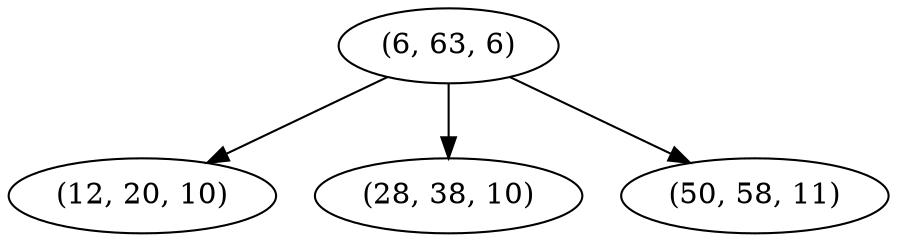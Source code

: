 digraph tree {
    "(6, 63, 6)";
    "(12, 20, 10)";
    "(28, 38, 10)";
    "(50, 58, 11)";
    "(6, 63, 6)" -> "(12, 20, 10)";
    "(6, 63, 6)" -> "(28, 38, 10)";
    "(6, 63, 6)" -> "(50, 58, 11)";
}
